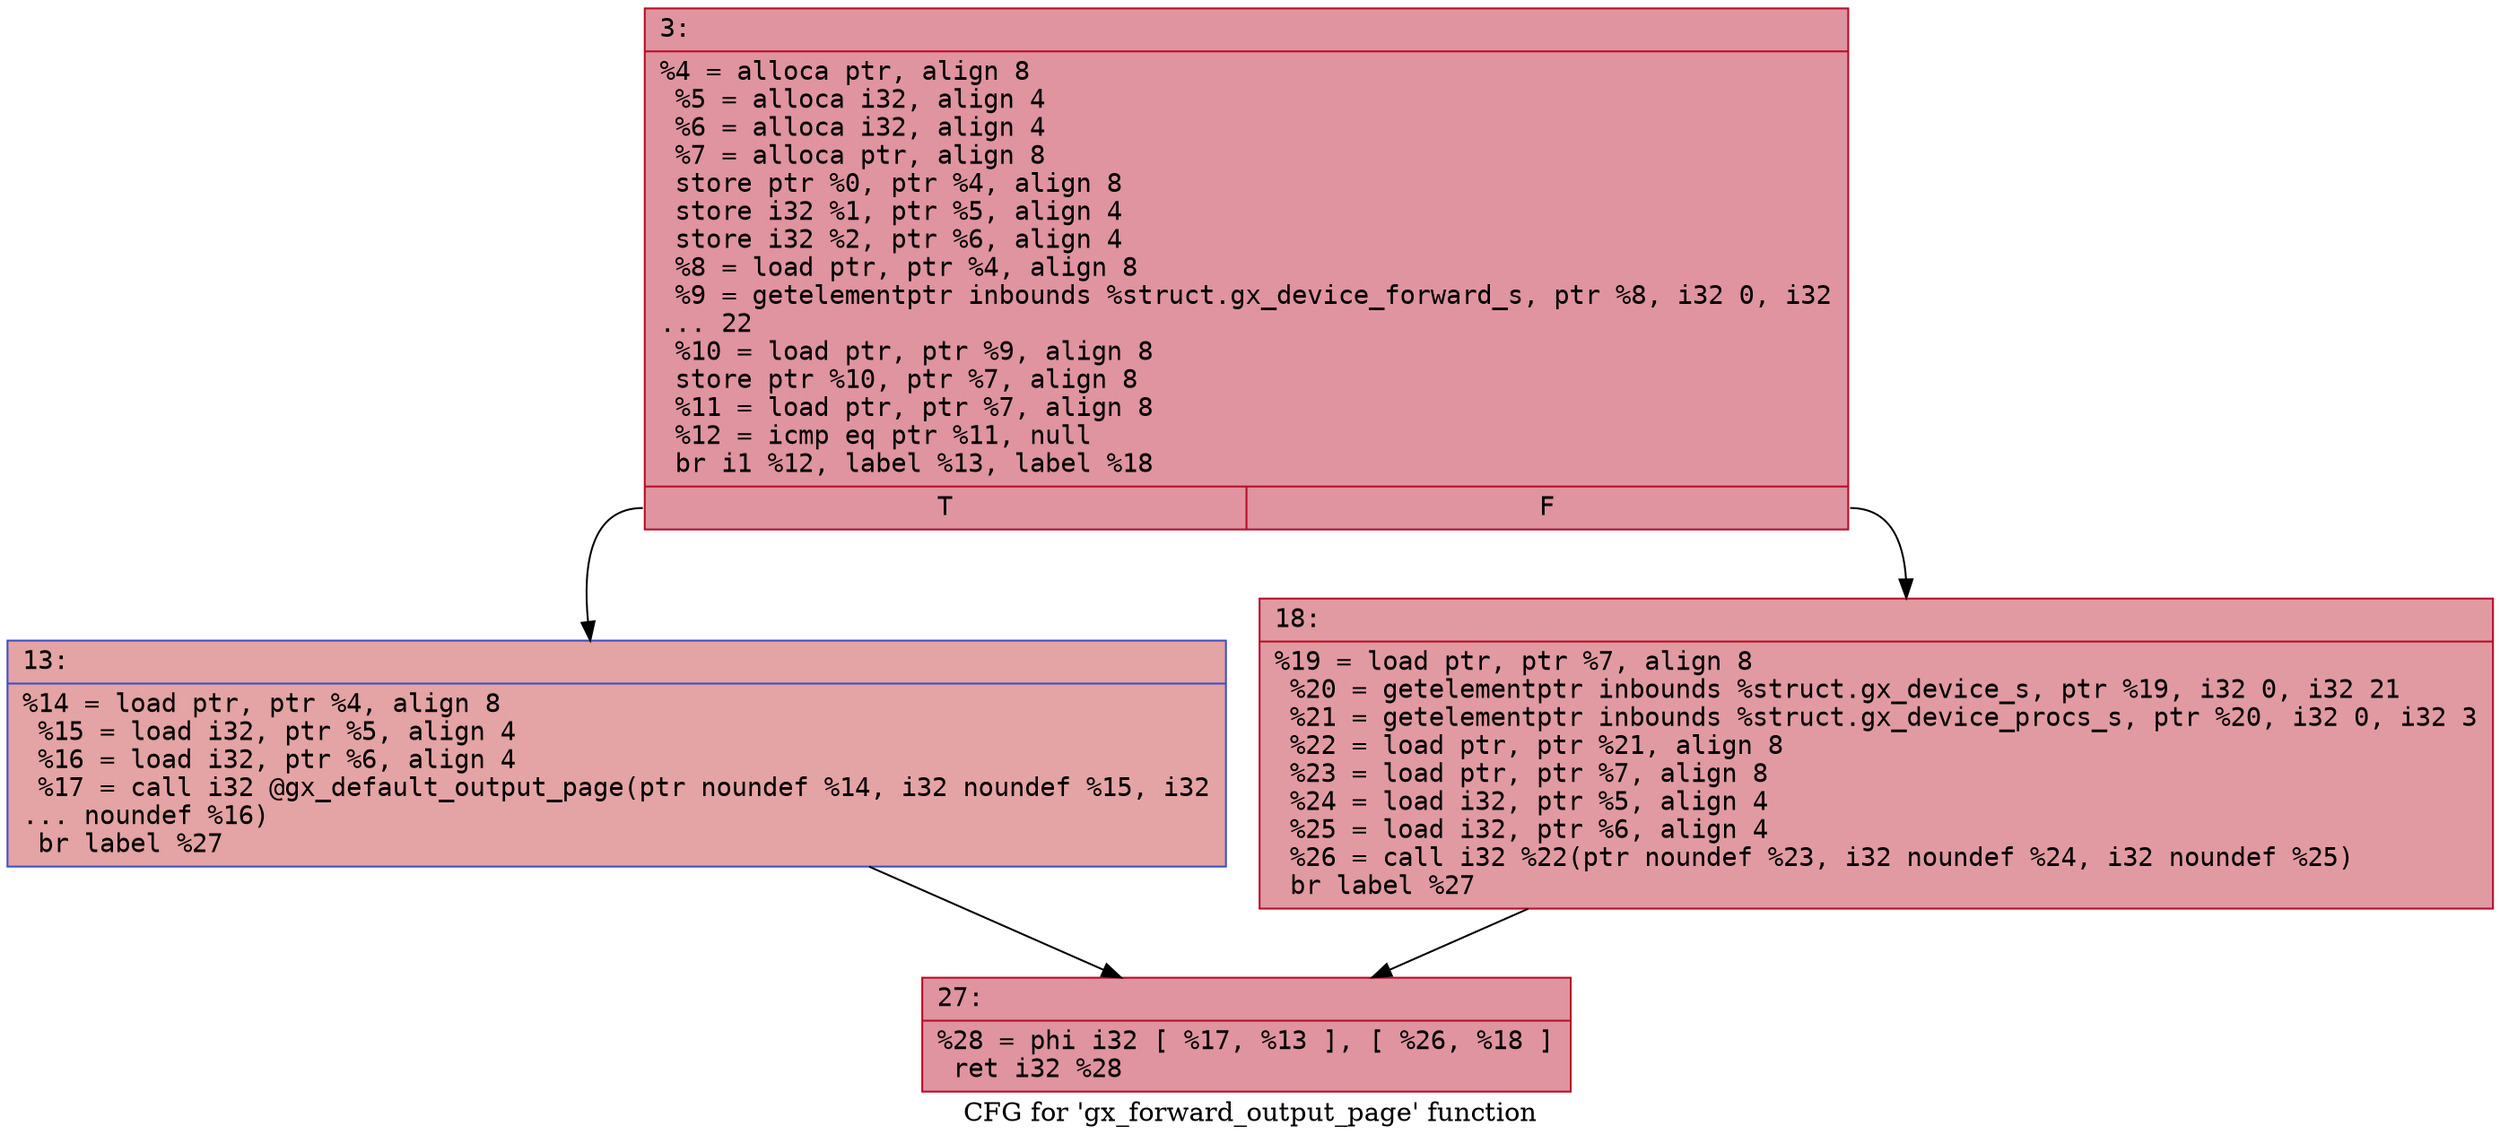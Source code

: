 digraph "CFG for 'gx_forward_output_page' function" {
	label="CFG for 'gx_forward_output_page' function";

	Node0x600003d9b7f0 [shape=record,color="#b70d28ff", style=filled, fillcolor="#b70d2870" fontname="Courier",label="{3:\l|  %4 = alloca ptr, align 8\l  %5 = alloca i32, align 4\l  %6 = alloca i32, align 4\l  %7 = alloca ptr, align 8\l  store ptr %0, ptr %4, align 8\l  store i32 %1, ptr %5, align 4\l  store i32 %2, ptr %6, align 4\l  %8 = load ptr, ptr %4, align 8\l  %9 = getelementptr inbounds %struct.gx_device_forward_s, ptr %8, i32 0, i32\l... 22\l  %10 = load ptr, ptr %9, align 8\l  store ptr %10, ptr %7, align 8\l  %11 = load ptr, ptr %7, align 8\l  %12 = icmp eq ptr %11, null\l  br i1 %12, label %13, label %18\l|{<s0>T|<s1>F}}"];
	Node0x600003d9b7f0:s0 -> Node0x600003d9b840[tooltip="3 -> 13\nProbability 37.50%" ];
	Node0x600003d9b7f0:s1 -> Node0x600003d9b890[tooltip="3 -> 18\nProbability 62.50%" ];
	Node0x600003d9b840 [shape=record,color="#3d50c3ff", style=filled, fillcolor="#c32e3170" fontname="Courier",label="{13:\l|  %14 = load ptr, ptr %4, align 8\l  %15 = load i32, ptr %5, align 4\l  %16 = load i32, ptr %6, align 4\l  %17 = call i32 @gx_default_output_page(ptr noundef %14, i32 noundef %15, i32\l... noundef %16)\l  br label %27\l}"];
	Node0x600003d9b840 -> Node0x600003d9b8e0[tooltip="13 -> 27\nProbability 100.00%" ];
	Node0x600003d9b890 [shape=record,color="#b70d28ff", style=filled, fillcolor="#bb1b2c70" fontname="Courier",label="{18:\l|  %19 = load ptr, ptr %7, align 8\l  %20 = getelementptr inbounds %struct.gx_device_s, ptr %19, i32 0, i32 21\l  %21 = getelementptr inbounds %struct.gx_device_procs_s, ptr %20, i32 0, i32 3\l  %22 = load ptr, ptr %21, align 8\l  %23 = load ptr, ptr %7, align 8\l  %24 = load i32, ptr %5, align 4\l  %25 = load i32, ptr %6, align 4\l  %26 = call i32 %22(ptr noundef %23, i32 noundef %24, i32 noundef %25)\l  br label %27\l}"];
	Node0x600003d9b890 -> Node0x600003d9b8e0[tooltip="18 -> 27\nProbability 100.00%" ];
	Node0x600003d9b8e0 [shape=record,color="#b70d28ff", style=filled, fillcolor="#b70d2870" fontname="Courier",label="{27:\l|  %28 = phi i32 [ %17, %13 ], [ %26, %18 ]\l  ret i32 %28\l}"];
}

